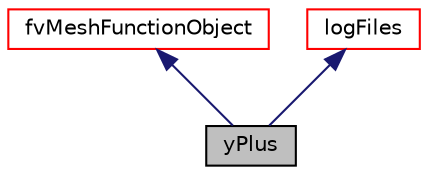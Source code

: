 digraph "yPlus"
{
  bgcolor="transparent";
  edge [fontname="Helvetica",fontsize="10",labelfontname="Helvetica",labelfontsize="10"];
  node [fontname="Helvetica",fontsize="10",shape=record];
  Node6 [label="yPlus",height=0.2,width=0.4,color="black", fillcolor="grey75", style="filled", fontcolor="black"];
  Node7 -> Node6 [dir="back",color="midnightblue",fontsize="10",style="solid",fontname="Helvetica"];
  Node7 [label="fvMeshFunctionObject",height=0.2,width=0.4,color="red",URL="$a23437.html",tooltip="Specialization of Foam::functionObject for an Foam::fvMesh, providing a reference to the Foam::fvMesh..."];
  Node55 -> Node6 [dir="back",color="midnightblue",fontsize="10",style="solid",fontname="Helvetica"];
  Node55 [label="logFiles",height=0.2,width=0.4,color="red",URL="$a27229.html",tooltip="functionObject base class for creating, maintaining and writing log files e.g. integrated of averaged..."];
}

